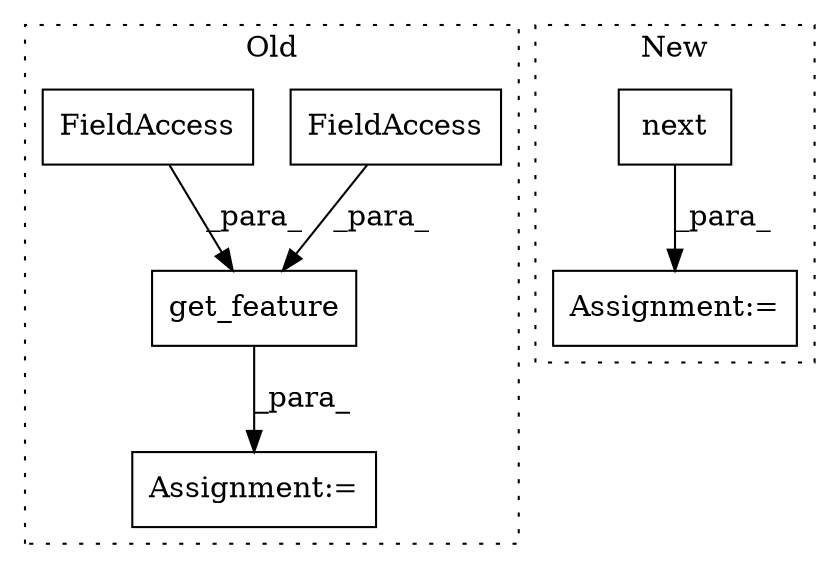digraph G {
subgraph cluster0 {
1 [label="get_feature" a="32" s="692,739" l="12,1" shape="box"];
3 [label="FieldAccess" a="22" s="704" l="17" shape="box"];
4 [label="FieldAccess" a="22" s="722" l="17" shape="box"];
6 [label="Assignment:=" a="7" s="683" l="1" shape="box"];
label = "Old";
style="dotted";
}
subgraph cluster1 {
2 [label="next" a="32" s="718,744" l="5,1" shape="box"];
5 [label="Assignment:=" a="7" s="716" l="2" shape="box"];
label = "New";
style="dotted";
}
1 -> 6 [label="_para_"];
2 -> 5 [label="_para_"];
3 -> 1 [label="_para_"];
4 -> 1 [label="_para_"];
}